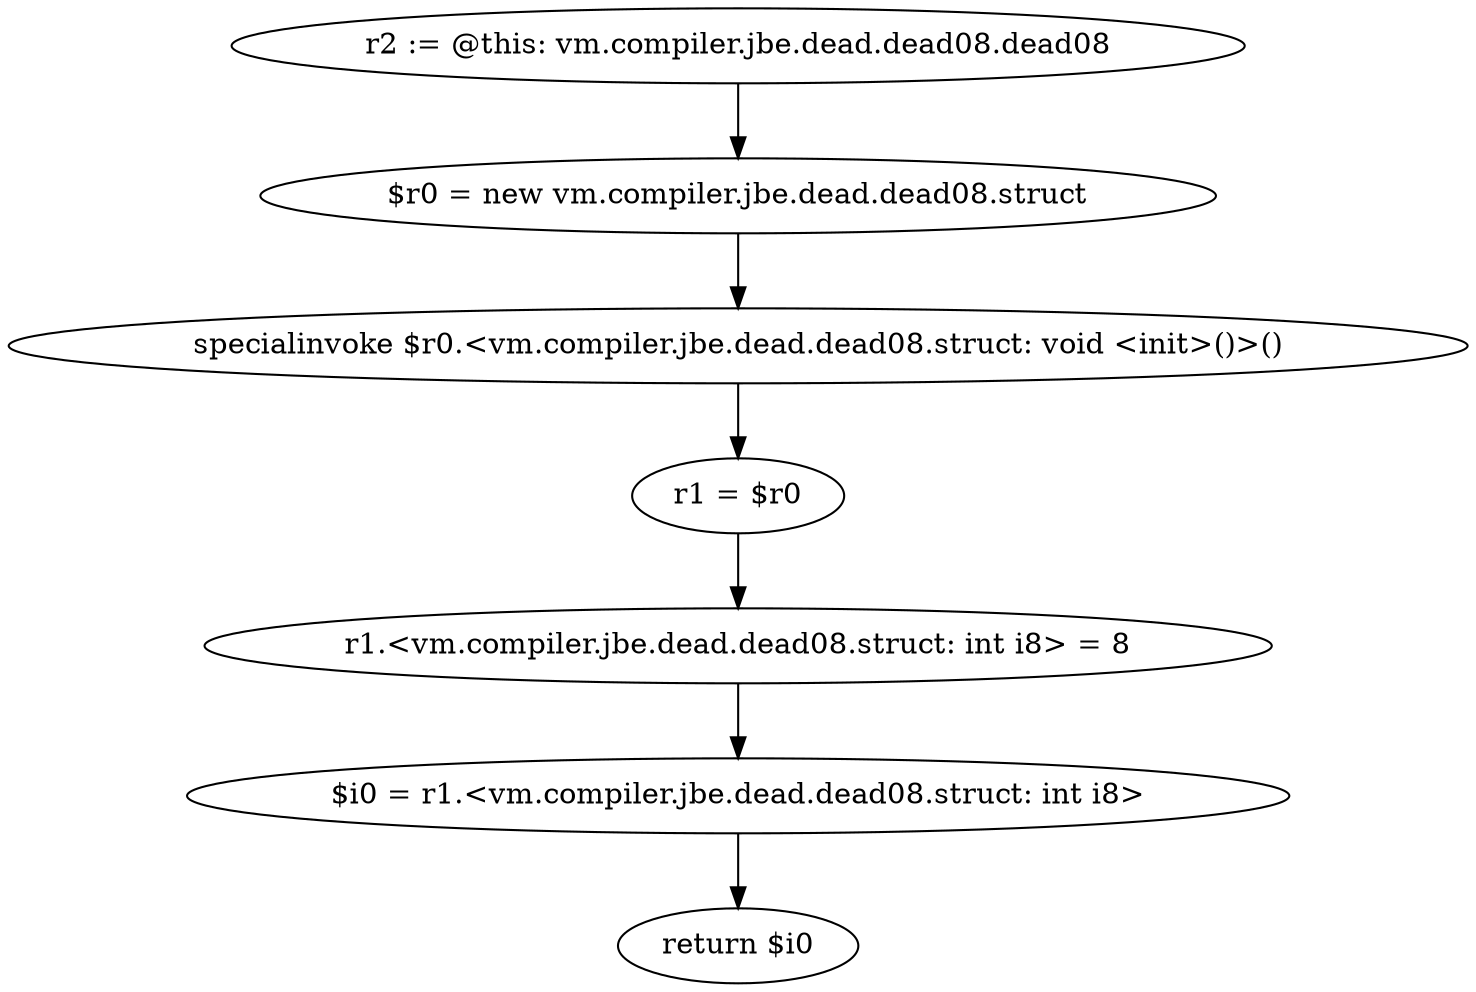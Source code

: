 digraph "unitGraph" {
    "r2 := @this: vm.compiler.jbe.dead.dead08.dead08"
    "$r0 = new vm.compiler.jbe.dead.dead08.struct"
    "specialinvoke $r0.<vm.compiler.jbe.dead.dead08.struct: void <init>()>()"
    "r1 = $r0"
    "r1.<vm.compiler.jbe.dead.dead08.struct: int i8> = 8"
    "$i0 = r1.<vm.compiler.jbe.dead.dead08.struct: int i8>"
    "return $i0"
    "r2 := @this: vm.compiler.jbe.dead.dead08.dead08"->"$r0 = new vm.compiler.jbe.dead.dead08.struct";
    "$r0 = new vm.compiler.jbe.dead.dead08.struct"->"specialinvoke $r0.<vm.compiler.jbe.dead.dead08.struct: void <init>()>()";
    "specialinvoke $r0.<vm.compiler.jbe.dead.dead08.struct: void <init>()>()"->"r1 = $r0";
    "r1 = $r0"->"r1.<vm.compiler.jbe.dead.dead08.struct: int i8> = 8";
    "r1.<vm.compiler.jbe.dead.dead08.struct: int i8> = 8"->"$i0 = r1.<vm.compiler.jbe.dead.dead08.struct: int i8>";
    "$i0 = r1.<vm.compiler.jbe.dead.dead08.struct: int i8>"->"return $i0";
}
